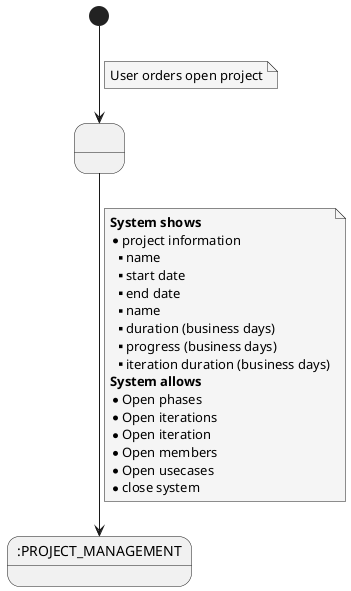@startuml

skinparam {
    NoteBackgroundColor #whiteSmoke
}

state 1 as " "
state 7 as ":PROJECT_MANAGEMENT"

[*] --> 1
note on link
    User orders open project
end note

1 --> 7
note on link
<b>System shows</b>
* project information
** name
** start date
** end date
** name
** duration (business days)
** progress (business days)
** iteration duration (business days)
<b>System allows</b>
* Open phases
* Open iterations
* Open iteration
* Open members
* Open usecases
* close system
end note
@enduml
